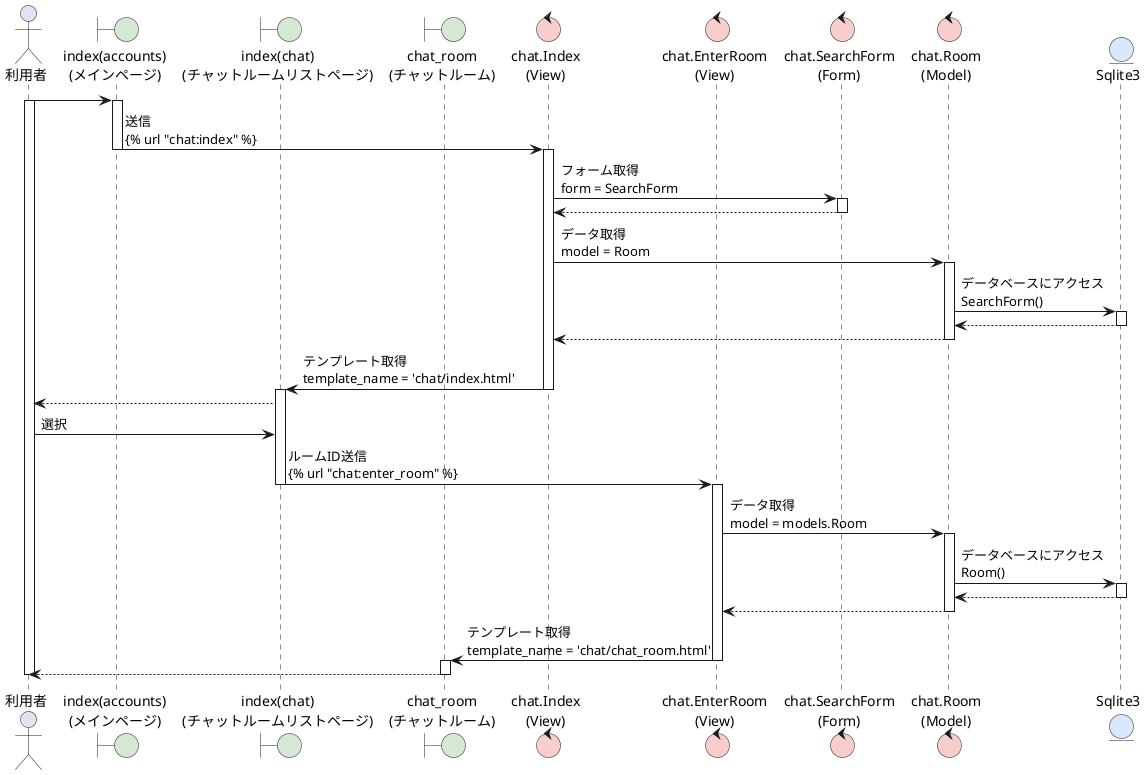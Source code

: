 @startuml ChatRoomJoin

actor 利用者 as user
boundary "index(accounts)\n(メインページ)" as main #d5e8d4
boundary "index(chat)\n(チャットルームリストページ)" as cl #d5e8d4
boundary "chat_room\n(チャットルーム)" as cr #d5e8d4

control "chat.Index\n(View)" as inView #f8cecc
control "chat.EnterRoom\n(View)" as enView #f8cecc
control "chat.SearchForm\n(Form)" as Form #f8cecc
control "chat.Room\n(Model)" as Model #f8cecc

entity "Sqlite3" as db #dae8fc



user ->  main
activate user
activate main
main -> inView :送信\n{% url "chat:index" %}
deactivate main
activate inView
inView -> Form :フォーム取得\nform = SearchForm
activate Form
Form --> inView
deactivate Form
inView -> Model :データ取得\nmodel = Room
activate Model
Model -> db :データベースにアクセス\nSearchForm()
activate db
db --> Model
deactivate db
Model --> inView
deactivate Model
inView -> cl :テンプレート取得\ntemplate_name = 'chat/index.html'
deactivate inView
activate cl
cl --> user
' deactivate cl
' deactivate user


user -> cl:選択
' activate cl
cl -> enView:ルームID送信\n{% url "chat:enter_room" %}
deactivate cl
activate enView
enView -> Model:データ取得\nmodel = models.Room
activate Model
Model -> db:データベースにアクセス\nRoom()
activate db
db --> Model
deactivate db
Model --> enView
deactivate Model
enView -> cr:テンプレート取得\ntemplate_name = 'chat/chat_room.html'
deactivate enView
activate cr
cr --> user
deactivate cr

deactivate user
@enduml